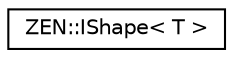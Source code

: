 digraph "Graphical Class Hierarchy"
{
 // LATEX_PDF_SIZE
  edge [fontname="Helvetica",fontsize="10",labelfontname="Helvetica",labelfontsize="10"];
  node [fontname="Helvetica",fontsize="10",shape=record];
  rankdir="LR";
  Node0 [label="ZEN::IShape\< T \>",height=0.2,width=0.4,color="black", fillcolor="white", style="filled",URL="$classZEN_1_1IShape.html",tooltip=" "];
}
